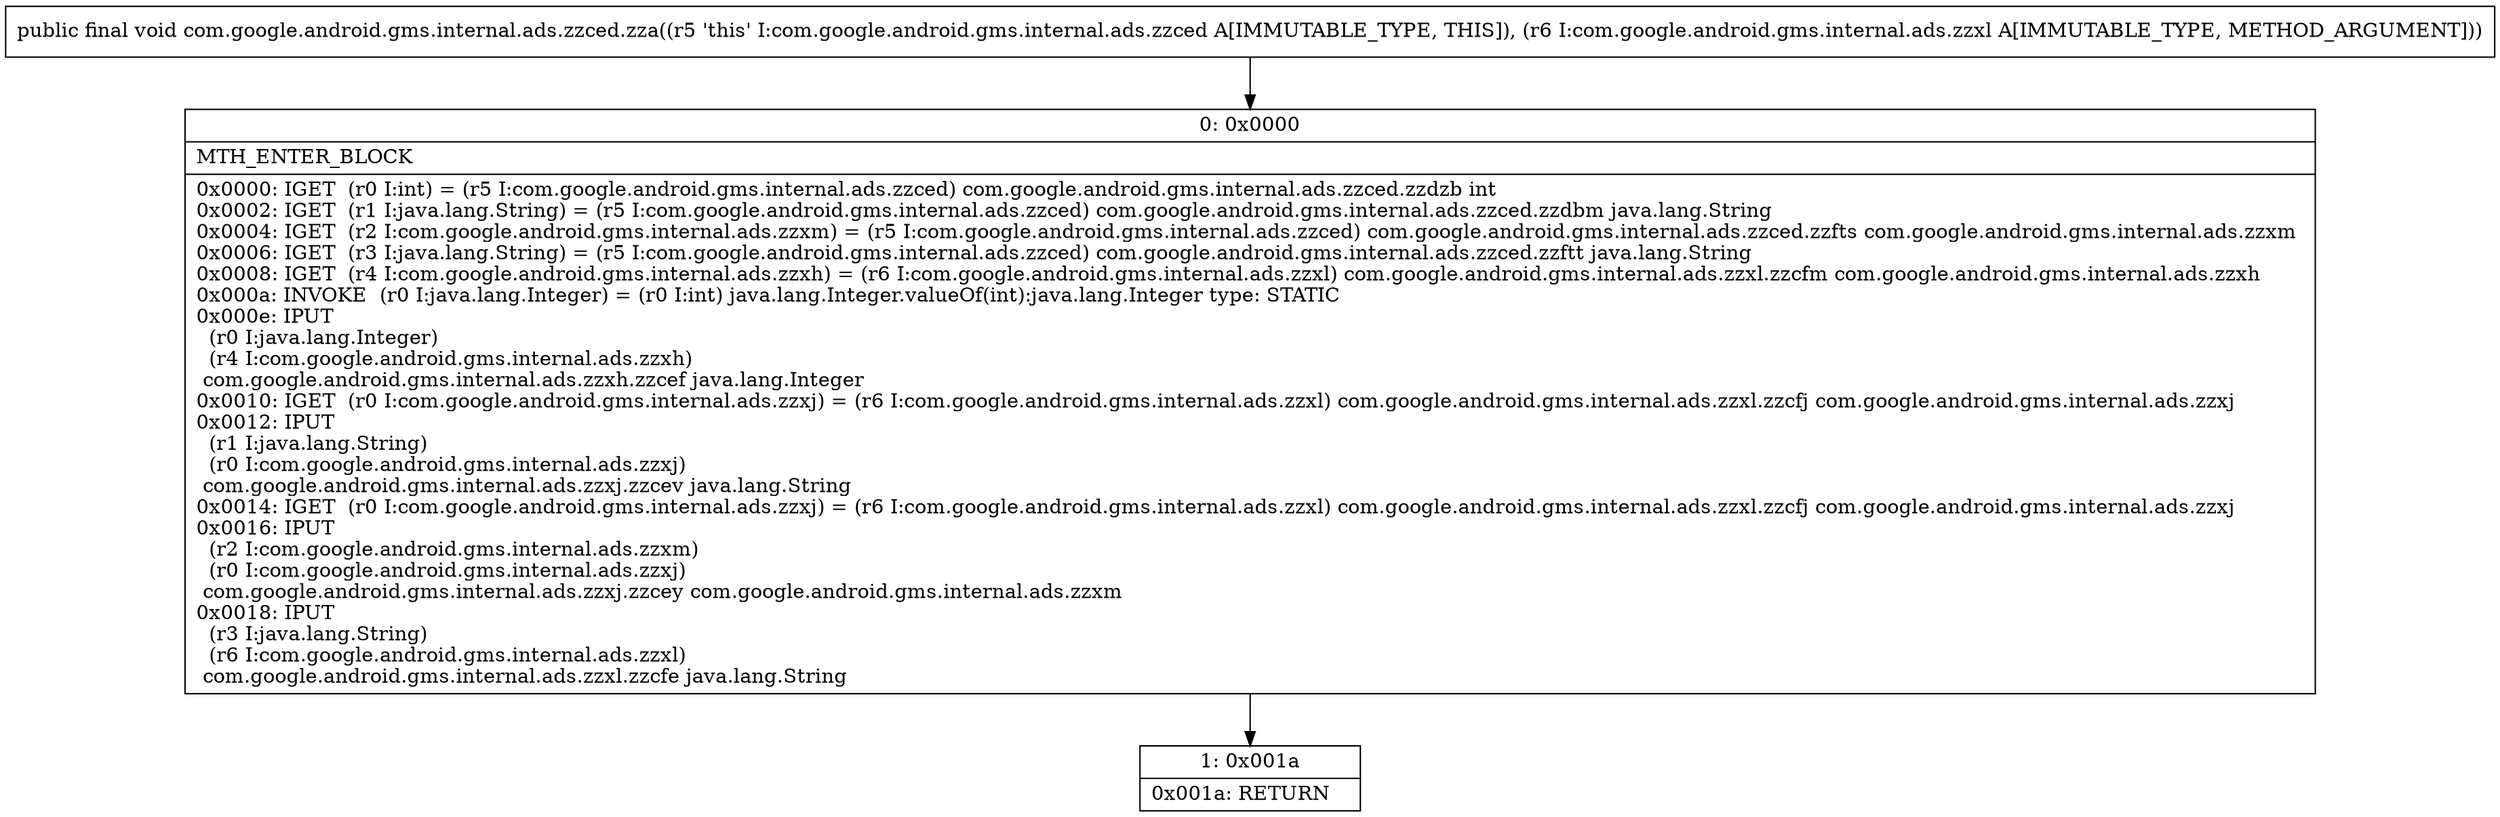 digraph "CFG forcom.google.android.gms.internal.ads.zzced.zza(Lcom\/google\/android\/gms\/internal\/ads\/zzxl;)V" {
Node_0 [shape=record,label="{0\:\ 0x0000|MTH_ENTER_BLOCK\l|0x0000: IGET  (r0 I:int) = (r5 I:com.google.android.gms.internal.ads.zzced) com.google.android.gms.internal.ads.zzced.zzdzb int \l0x0002: IGET  (r1 I:java.lang.String) = (r5 I:com.google.android.gms.internal.ads.zzced) com.google.android.gms.internal.ads.zzced.zzdbm java.lang.String \l0x0004: IGET  (r2 I:com.google.android.gms.internal.ads.zzxm) = (r5 I:com.google.android.gms.internal.ads.zzced) com.google.android.gms.internal.ads.zzced.zzfts com.google.android.gms.internal.ads.zzxm \l0x0006: IGET  (r3 I:java.lang.String) = (r5 I:com.google.android.gms.internal.ads.zzced) com.google.android.gms.internal.ads.zzced.zzftt java.lang.String \l0x0008: IGET  (r4 I:com.google.android.gms.internal.ads.zzxh) = (r6 I:com.google.android.gms.internal.ads.zzxl) com.google.android.gms.internal.ads.zzxl.zzcfm com.google.android.gms.internal.ads.zzxh \l0x000a: INVOKE  (r0 I:java.lang.Integer) = (r0 I:int) java.lang.Integer.valueOf(int):java.lang.Integer type: STATIC \l0x000e: IPUT  \l  (r0 I:java.lang.Integer)\l  (r4 I:com.google.android.gms.internal.ads.zzxh)\l com.google.android.gms.internal.ads.zzxh.zzcef java.lang.Integer \l0x0010: IGET  (r0 I:com.google.android.gms.internal.ads.zzxj) = (r6 I:com.google.android.gms.internal.ads.zzxl) com.google.android.gms.internal.ads.zzxl.zzcfj com.google.android.gms.internal.ads.zzxj \l0x0012: IPUT  \l  (r1 I:java.lang.String)\l  (r0 I:com.google.android.gms.internal.ads.zzxj)\l com.google.android.gms.internal.ads.zzxj.zzcev java.lang.String \l0x0014: IGET  (r0 I:com.google.android.gms.internal.ads.zzxj) = (r6 I:com.google.android.gms.internal.ads.zzxl) com.google.android.gms.internal.ads.zzxl.zzcfj com.google.android.gms.internal.ads.zzxj \l0x0016: IPUT  \l  (r2 I:com.google.android.gms.internal.ads.zzxm)\l  (r0 I:com.google.android.gms.internal.ads.zzxj)\l com.google.android.gms.internal.ads.zzxj.zzcey com.google.android.gms.internal.ads.zzxm \l0x0018: IPUT  \l  (r3 I:java.lang.String)\l  (r6 I:com.google.android.gms.internal.ads.zzxl)\l com.google.android.gms.internal.ads.zzxl.zzcfe java.lang.String \l}"];
Node_1 [shape=record,label="{1\:\ 0x001a|0x001a: RETURN   \l}"];
MethodNode[shape=record,label="{public final void com.google.android.gms.internal.ads.zzced.zza((r5 'this' I:com.google.android.gms.internal.ads.zzced A[IMMUTABLE_TYPE, THIS]), (r6 I:com.google.android.gms.internal.ads.zzxl A[IMMUTABLE_TYPE, METHOD_ARGUMENT])) }"];
MethodNode -> Node_0;
Node_0 -> Node_1;
}


